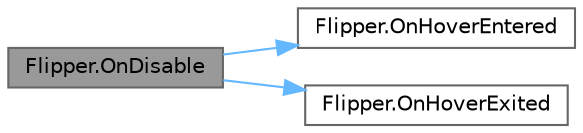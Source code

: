 digraph "Flipper.OnDisable"
{
 // LATEX_PDF_SIZE
  bgcolor="transparent";
  edge [fontname=Helvetica,fontsize=10,labelfontname=Helvetica,labelfontsize=10];
  node [fontname=Helvetica,fontsize=10,shape=box,height=0.2,width=0.4];
  rankdir="LR";
  Node1 [id="Node000001",label="Flipper.OnDisable",height=0.2,width=0.4,color="gray40", fillcolor="grey60", style="filled", fontcolor="black",tooltip="This method is called when the object is disabled and removes event listeners for the selectEntered a..."];
  Node1 -> Node2 [id="edge1_Node000001_Node000002",color="steelblue1",style="solid",tooltip=" "];
  Node2 [id="Node000002",label="Flipper.OnHoverEntered",height=0.2,width=0.4,color="grey40", fillcolor="white", style="filled",URL="$class_flipper.html#afbdcf9ed669cb0c8aef704fb8067cf33",tooltip="This method is called when the XR interactor looks at the object, i.e."];
  Node1 -> Node3 [id="edge2_Node000001_Node000003",color="steelblue1",style="solid",tooltip=" "];
  Node3 [id="Node000003",label="Flipper.OnHoverExited",height=0.2,width=0.4,color="grey40", fillcolor="white", style="filled",URL="$class_flipper.html#a906609140dd9446067bcc0a9c983b621",tooltip="This method is called when the XR interactor is no longer looking at the object, i...."];
}
